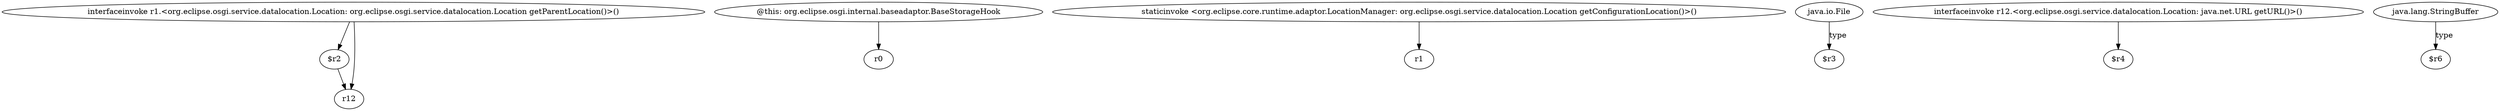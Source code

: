 digraph g {
0[label="$r2"]
1[label="r12"]
0->1[label=""]
2[label="@this: org.eclipse.osgi.internal.baseadaptor.BaseStorageHook"]
3[label="r0"]
2->3[label=""]
4[label="staticinvoke <org.eclipse.core.runtime.adaptor.LocationManager: org.eclipse.osgi.service.datalocation.Location getConfigurationLocation()>()"]
5[label="r1"]
4->5[label=""]
6[label="interfaceinvoke r1.<org.eclipse.osgi.service.datalocation.Location: org.eclipse.osgi.service.datalocation.Location getParentLocation()>()"]
6->0[label=""]
7[label="java.io.File"]
8[label="$r3"]
7->8[label="type"]
6->1[label=""]
9[label="interfaceinvoke r12.<org.eclipse.osgi.service.datalocation.Location: java.net.URL getURL()>()"]
10[label="$r4"]
9->10[label=""]
11[label="java.lang.StringBuffer"]
12[label="$r6"]
11->12[label="type"]
}